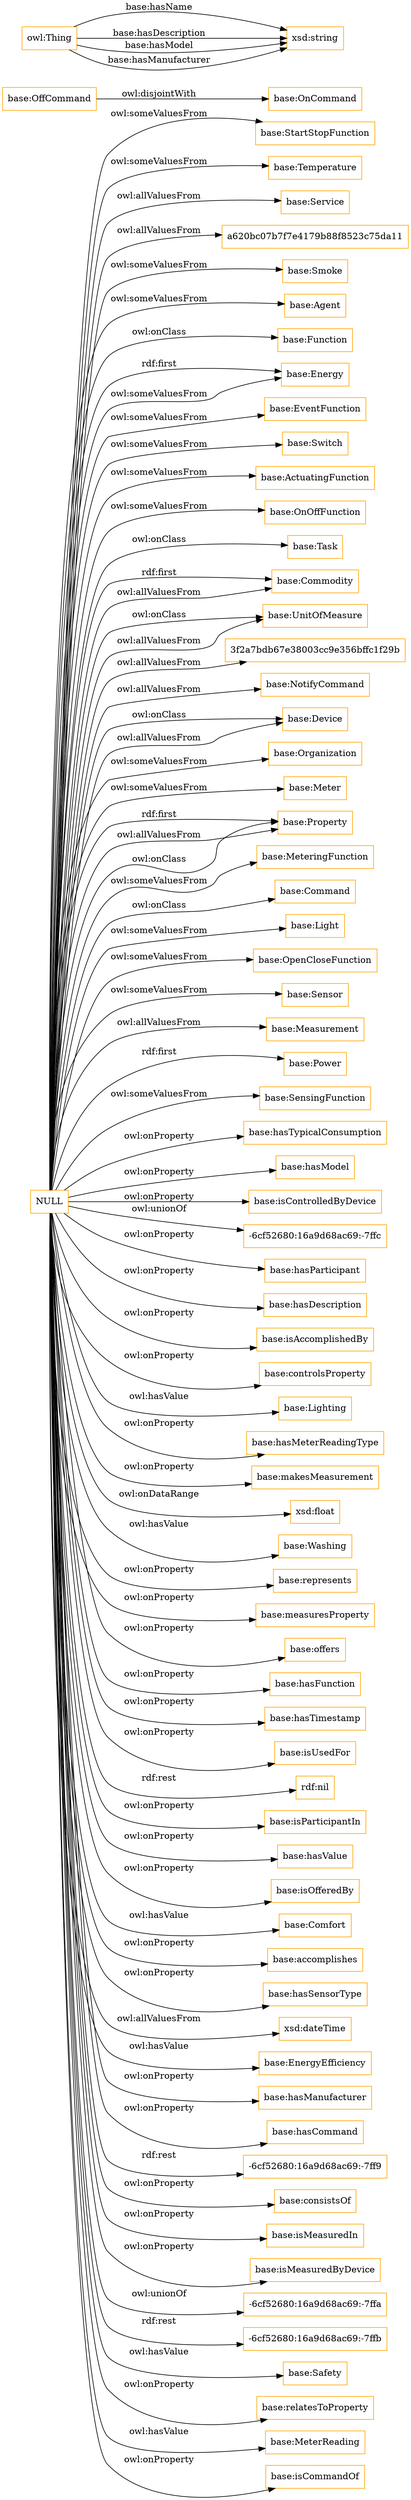 digraph ar2dtool_diagram { 
rankdir=LR;
size="1501"
node [shape = rectangle, color="orange"]; "base:StartStopFunction" "base:Temperature" "base:Service" "a620bc07b7f7e4179b88f8523c75da11" "base:Smoke" "base:Agent" "base:Function" "base:Energy" "base:EventFunction" "base:Switch" "base:ActuatingFunction" "base:OnOffFunction" "base:Task" "base:Commodity" "base:UnitOfMeasure" "3f2a7bdb67e38003cc9e356bffc1f29b" "base:NotifyCommand" "base:Device" "base:Organization" "base:Meter" "base:OffCommand" "base:Property" "base:MeteringFunction" "base:Command" "base:Light" "base:OpenCloseFunction" "base:Sensor" "base:OnCommand" "base:Measurement" "base:Power" "base:SensingFunction" ; /*classes style*/
	"base:OffCommand" -> "base:OnCommand" [ label = "owl:disjointWith" ];
	"NULL" -> "base:hasTypicalConsumption" [ label = "owl:onProperty" ];
	"NULL" -> "base:hasModel" [ label = "owl:onProperty" ];
	"NULL" -> "base:Meter" [ label = "owl:someValuesFrom" ];
	"NULL" -> "base:isControlledByDevice" [ label = "owl:onProperty" ];
	"NULL" -> "base:Measurement" [ label = "owl:allValuesFrom" ];
	"NULL" -> "base:OnOffFunction" [ label = "owl:someValuesFrom" ];
	"NULL" -> "-6cf52680:16a9d68ac69:-7ffc" [ label = "owl:unionOf" ];
	"NULL" -> "base:hasParticipant" [ label = "owl:onProperty" ];
	"NULL" -> "base:Task" [ label = "owl:onClass" ];
	"NULL" -> "base:StartStopFunction" [ label = "owl:someValuesFrom" ];
	"NULL" -> "base:Sensor" [ label = "owl:someValuesFrom" ];
	"NULL" -> "base:hasDescription" [ label = "owl:onProperty" ];
	"NULL" -> "base:isAccomplishedBy" [ label = "owl:onProperty" ];
	"NULL" -> "base:controlsProperty" [ label = "owl:onProperty" ];
	"NULL" -> "base:Lighting" [ label = "owl:hasValue" ];
	"NULL" -> "base:hasMeterReadingType" [ label = "owl:onProperty" ];
	"NULL" -> "base:makesMeasurement" [ label = "owl:onProperty" ];
	"NULL" -> "base:Temperature" [ label = "owl:someValuesFrom" ];
	"NULL" -> "xsd:float" [ label = "owl:onDataRange" ];
	"NULL" -> "base:Property" [ label = "rdf:first" ];
	"NULL" -> "base:Property" [ label = "owl:allValuesFrom" ];
	"NULL" -> "base:Washing" [ label = "owl:hasValue" ];
	"NULL" -> "base:OpenCloseFunction" [ label = "owl:someValuesFrom" ];
	"NULL" -> "base:represents" [ label = "owl:onProperty" ];
	"NULL" -> "base:Light" [ label = "owl:someValuesFrom" ];
	"NULL" -> "base:measuresProperty" [ label = "owl:onProperty" ];
	"NULL" -> "base:offers" [ label = "owl:onProperty" ];
	"NULL" -> "base:hasFunction" [ label = "owl:onProperty" ];
	"NULL" -> "base:Energy" [ label = "rdf:first" ];
	"NULL" -> "base:hasTimestamp" [ label = "owl:onProperty" ];
	"NULL" -> "base:EventFunction" [ label = "owl:someValuesFrom" ];
	"NULL" -> "base:Command" [ label = "owl:onClass" ];
	"NULL" -> "base:Switch" [ label = "owl:someValuesFrom" ];
	"NULL" -> "base:SensingFunction" [ label = "owl:someValuesFrom" ];
	"NULL" -> "base:isUsedFor" [ label = "owl:onProperty" ];
	"NULL" -> "base:Device" [ label = "owl:onClass" ];
	"NULL" -> "rdf:nil" [ label = "rdf:rest" ];
	"NULL" -> "base:isParticipantIn" [ label = "owl:onProperty" ];
	"NULL" -> "base:Smoke" [ label = "owl:someValuesFrom" ];
	"NULL" -> "base:Energy" [ label = "owl:someValuesFrom" ];
	"NULL" -> "base:Function" [ label = "owl:onClass" ];
	"NULL" -> "base:Service" [ label = "owl:allValuesFrom" ];
	"NULL" -> "base:ActuatingFunction" [ label = "owl:someValuesFrom" ];
	"NULL" -> "base:Commodity" [ label = "rdf:first" ];
	"NULL" -> "base:NotifyCommand" [ label = "owl:allValuesFrom" ];
	"NULL" -> "base:hasValue" [ label = "owl:onProperty" ];
	"NULL" -> "base:isOfferedBy" [ label = "owl:onProperty" ];
	"NULL" -> "base:Comfort" [ label = "owl:hasValue" ];
	"NULL" -> "base:UnitOfMeasure" [ label = "owl:onClass" ];
	"NULL" -> "base:accomplishes" [ label = "owl:onProperty" ];
	"NULL" -> "base:Property" [ label = "owl:onClass" ];
	"NULL" -> "base:hasSensorType" [ label = "owl:onProperty" ];
	"NULL" -> "xsd:dateTime" [ label = "owl:allValuesFrom" ];
	"NULL" -> "base:EnergyEfficiency" [ label = "owl:hasValue" ];
	"NULL" -> "base:hasManufacturer" [ label = "owl:onProperty" ];
	"NULL" -> "a620bc07b7f7e4179b88f8523c75da11" [ label = "owl:allValuesFrom" ];
	"NULL" -> "base:hasCommand" [ label = "owl:onProperty" ];
	"NULL" -> "3f2a7bdb67e38003cc9e356bffc1f29b" [ label = "owl:allValuesFrom" ];
	"NULL" -> "-6cf52680:16a9d68ac69:-7ff9" [ label = "rdf:rest" ];
	"NULL" -> "base:consistsOf" [ label = "owl:onProperty" ];
	"NULL" -> "base:isMeasuredIn" [ label = "owl:onProperty" ];
	"NULL" -> "base:isMeasuredByDevice" [ label = "owl:onProperty" ];
	"NULL" -> "-6cf52680:16a9d68ac69:-7ffa" [ label = "owl:unionOf" ];
	"NULL" -> "-6cf52680:16a9d68ac69:-7ffb" [ label = "rdf:rest" ];
	"NULL" -> "base:Power" [ label = "rdf:first" ];
	"NULL" -> "base:MeteringFunction" [ label = "owl:someValuesFrom" ];
	"NULL" -> "base:Safety" [ label = "owl:hasValue" ];
	"NULL" -> "base:Commodity" [ label = "owl:allValuesFrom" ];
	"NULL" -> "base:Device" [ label = "owl:allValuesFrom" ];
	"NULL" -> "base:Agent" [ label = "owl:someValuesFrom" ];
	"NULL" -> "base:Organization" [ label = "owl:someValuesFrom" ];
	"NULL" -> "base:relatesToProperty" [ label = "owl:onProperty" ];
	"NULL" -> "base:UnitOfMeasure" [ label = "owl:allValuesFrom" ];
	"NULL" -> "base:MeterReading" [ label = "owl:hasValue" ];
	"NULL" -> "base:isCommandOf" [ label = "owl:onProperty" ];
	"owl:Thing" -> "xsd:string" [ label = "base:hasName" ];
	"owl:Thing" -> "xsd:string" [ label = "base:hasDescription" ];
	"owl:Thing" -> "xsd:string" [ label = "base:hasModel" ];
	"owl:Thing" -> "xsd:string" [ label = "base:hasManufacturer" ];

}
